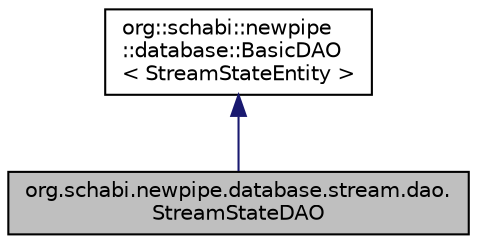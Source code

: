 digraph "org.schabi.newpipe.database.stream.dao.StreamStateDAO"
{
 // LATEX_PDF_SIZE
  edge [fontname="Helvetica",fontsize="10",labelfontname="Helvetica",labelfontsize="10"];
  node [fontname="Helvetica",fontsize="10",shape=record];
  Node0 [label="org.schabi.newpipe.database.stream.dao.\lStreamStateDAO",height=0.2,width=0.4,color="black", fillcolor="grey75", style="filled", fontcolor="black",tooltip=" "];
  Node1 -> Node0 [dir="back",color="midnightblue",fontsize="10",style="solid",fontname="Helvetica"];
  Node1 [label="org::schabi::newpipe\l::database::BasicDAO\l\< StreamStateEntity \>",height=0.2,width=0.4,color="black", fillcolor="white", style="filled",URL="$interfaceorg_1_1schabi_1_1newpipe_1_1database_1_1_basic_d_a_o.html",tooltip=" "];
}
